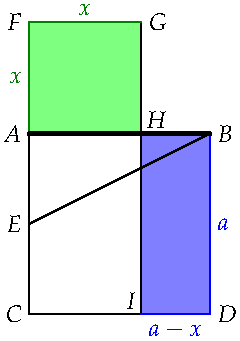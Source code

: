 settings.tex="pdflatex";

texpreamble("\usepackage{amsmath}
\usepackage{amsthm,amssymb}
\usepackage{mathpazo}
\usepackage[svgnames]{xcolor}
");
import graph;

size(120,0);

real a=3;
real x=a*(sqrt(5)-1)/2;

pair A=(0,0);
pair B=(a,0);
pair C=(0,-a);
pair D=(a,-a);
pair E=(0,-a/2);
pair F=(0,x);
pair G=(x,x);
pair H=(x,0);
pair I=(x,-a);
fill(H--B--D--I--cycle,lightblue);
fill(H--A--F--G--cycle,lightgreen);

draw(A--B--D--C--F--G--I);
draw(E--B);
label("$A$",A,W);
label("$B$",B,dir(0));
label("$C$",C,W);
label("$D$",D,dir(0));
label("$E$",E,W);
label("$F$",F,W);
label("$G$",G,dir(0));
label("$H$",H,NE);
label("$I$",I,NW);

draw("$a$",D--B,blue);
draw("$a-x$",I--D,blue);
draw("$x$",F--A,deepgreen);
draw("$x$",G--F,deepgreen);

draw(A--B,linewidth(2));


